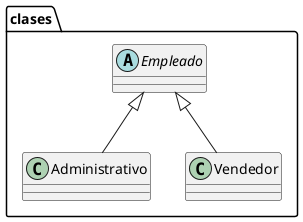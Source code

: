 @startuml

  namespace clases {
    class clases.Administrativo {
    }
  }
  

  namespace clases {
    abstract class clases.Empleado {
    }
  }


  namespace clases {
    class clases.Vendedor {
    }
  }
  

  clases.Administrativo -up-|> clases.Empleado
  clases.Vendedor -up-|> clases.Empleado


@enduml
